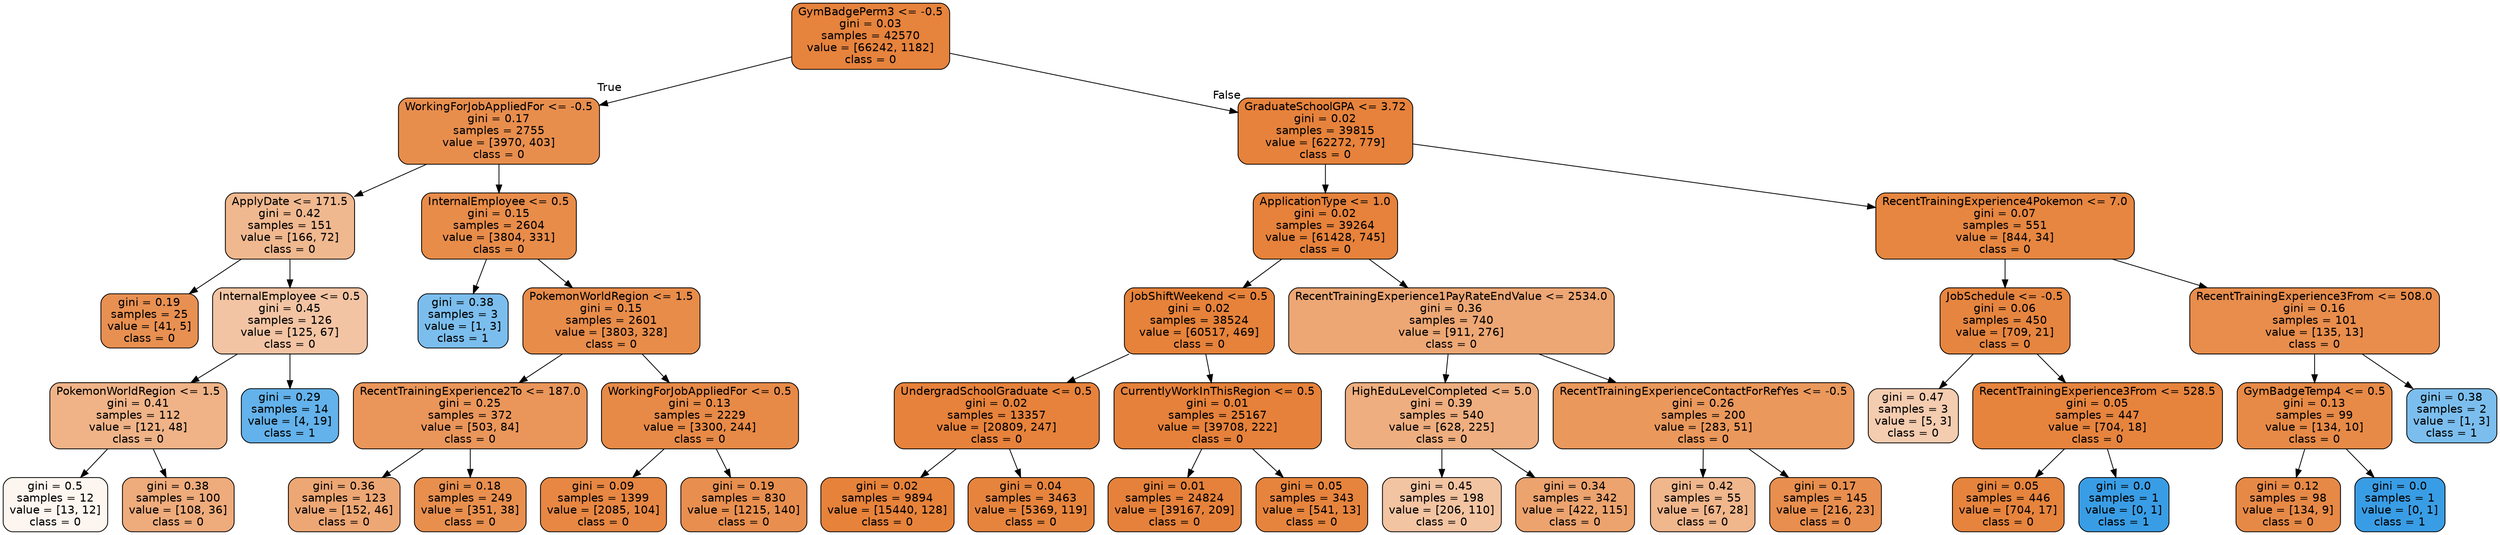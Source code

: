 digraph Tree {
node [shape=box, style="filled, rounded", color="black", fontname=helvetica] ;
edge [fontname=helvetica] ;
0 [label="GymBadgePerm3 <= -0.5\ngini = 0.03\nsamples = 42570\nvalue = [66242, 1182]\nclass = 0", fillcolor="#e58139fa"] ;
1 [label="WorkingForJobAppliedFor <= -0.5\ngini = 0.17\nsamples = 2755\nvalue = [3970, 403]\nclass = 0", fillcolor="#e58139e5"] ;
0 -> 1 [labeldistance=2.5, labelangle=45, headlabel="True"] ;
2 [label="ApplyDate <= 171.5\ngini = 0.42\nsamples = 151\nvalue = [166, 72]\nclass = 0", fillcolor="#e5813990"] ;
1 -> 2 ;
3 [label="gini = 0.19\nsamples = 25\nvalue = [41, 5]\nclass = 0", fillcolor="#e58139e0"] ;
2 -> 3 ;
4 [label="InternalEmployee <= 0.5\ngini = 0.45\nsamples = 126\nvalue = [125, 67]\nclass = 0", fillcolor="#e5813976"] ;
2 -> 4 ;
5 [label="PokemonWorldRegion <= 1.5\ngini = 0.41\nsamples = 112\nvalue = [121, 48]\nclass = 0", fillcolor="#e581399a"] ;
4 -> 5 ;
6 [label="gini = 0.5\nsamples = 12\nvalue = [13, 12]\nclass = 0", fillcolor="#e5813914"] ;
5 -> 6 ;
7 [label="gini = 0.38\nsamples = 100\nvalue = [108, 36]\nclass = 0", fillcolor="#e58139aa"] ;
5 -> 7 ;
8 [label="gini = 0.29\nsamples = 14\nvalue = [4, 19]\nclass = 1", fillcolor="#399de5c9"] ;
4 -> 8 ;
9 [label="InternalEmployee <= 0.5\ngini = 0.15\nsamples = 2604\nvalue = [3804, 331]\nclass = 0", fillcolor="#e58139e9"] ;
1 -> 9 ;
10 [label="gini = 0.38\nsamples = 3\nvalue = [1, 3]\nclass = 1", fillcolor="#399de5aa"] ;
9 -> 10 ;
11 [label="PokemonWorldRegion <= 1.5\ngini = 0.15\nsamples = 2601\nvalue = [3803, 328]\nclass = 0", fillcolor="#e58139e9"] ;
9 -> 11 ;
12 [label="RecentTrainingExperience2To <= 187.0\ngini = 0.25\nsamples = 372\nvalue = [503, 84]\nclass = 0", fillcolor="#e58139d4"] ;
11 -> 12 ;
13 [label="gini = 0.36\nsamples = 123\nvalue = [152, 46]\nclass = 0", fillcolor="#e58139b2"] ;
12 -> 13 ;
14 [label="gini = 0.18\nsamples = 249\nvalue = [351, 38]\nclass = 0", fillcolor="#e58139e3"] ;
12 -> 14 ;
15 [label="WorkingForJobAppliedFor <= 0.5\ngini = 0.13\nsamples = 2229\nvalue = [3300, 244]\nclass = 0", fillcolor="#e58139ec"] ;
11 -> 15 ;
16 [label="gini = 0.09\nsamples = 1399\nvalue = [2085, 104]\nclass = 0", fillcolor="#e58139f2"] ;
15 -> 16 ;
17 [label="gini = 0.19\nsamples = 830\nvalue = [1215, 140]\nclass = 0", fillcolor="#e58139e2"] ;
15 -> 17 ;
18 [label="GraduateSchoolGPA <= 3.72\ngini = 0.02\nsamples = 39815\nvalue = [62272, 779]\nclass = 0", fillcolor="#e58139fc"] ;
0 -> 18 [labeldistance=2.5, labelangle=-45, headlabel="False"] ;
19 [label="ApplicationType <= 1.0\ngini = 0.02\nsamples = 39264\nvalue = [61428, 745]\nclass = 0", fillcolor="#e58139fc"] ;
18 -> 19 ;
20 [label="JobShiftWeekend <= 0.5\ngini = 0.02\nsamples = 38524\nvalue = [60517, 469]\nclass = 0", fillcolor="#e58139fd"] ;
19 -> 20 ;
21 [label="UndergradSchoolGraduate <= 0.5\ngini = 0.02\nsamples = 13357\nvalue = [20809, 247]\nclass = 0", fillcolor="#e58139fc"] ;
20 -> 21 ;
22 [label="gini = 0.02\nsamples = 9894\nvalue = [15440, 128]\nclass = 0", fillcolor="#e58139fd"] ;
21 -> 22 ;
23 [label="gini = 0.04\nsamples = 3463\nvalue = [5369, 119]\nclass = 0", fillcolor="#e58139f9"] ;
21 -> 23 ;
24 [label="CurrentlyWorkInThisRegion <= 0.5\ngini = 0.01\nsamples = 25167\nvalue = [39708, 222]\nclass = 0", fillcolor="#e58139fe"] ;
20 -> 24 ;
25 [label="gini = 0.01\nsamples = 24824\nvalue = [39167, 209]\nclass = 0", fillcolor="#e58139fe"] ;
24 -> 25 ;
26 [label="gini = 0.05\nsamples = 343\nvalue = [541, 13]\nclass = 0", fillcolor="#e58139f9"] ;
24 -> 26 ;
27 [label="RecentTrainingExperience1PayRateEndValue <= 2534.0\ngini = 0.36\nsamples = 740\nvalue = [911, 276]\nclass = 0", fillcolor="#e58139b2"] ;
19 -> 27 ;
28 [label="HighEduLevelCompleted <= 5.0\ngini = 0.39\nsamples = 540\nvalue = [628, 225]\nclass = 0", fillcolor="#e58139a4"] ;
27 -> 28 ;
29 [label="gini = 0.45\nsamples = 198\nvalue = [206, 110]\nclass = 0", fillcolor="#e5813977"] ;
28 -> 29 ;
30 [label="gini = 0.34\nsamples = 342\nvalue = [422, 115]\nclass = 0", fillcolor="#e58139ba"] ;
28 -> 30 ;
31 [label="RecentTrainingExperienceContactForRefYes <= -0.5\ngini = 0.26\nsamples = 200\nvalue = [283, 51]\nclass = 0", fillcolor="#e58139d1"] ;
27 -> 31 ;
32 [label="gini = 0.42\nsamples = 55\nvalue = [67, 28]\nclass = 0", fillcolor="#e5813994"] ;
31 -> 32 ;
33 [label="gini = 0.17\nsamples = 145\nvalue = [216, 23]\nclass = 0", fillcolor="#e58139e4"] ;
31 -> 33 ;
34 [label="RecentTrainingExperience4Pokemon <= 7.0\ngini = 0.07\nsamples = 551\nvalue = [844, 34]\nclass = 0", fillcolor="#e58139f5"] ;
18 -> 34 ;
35 [label="JobSchedule <= -0.5\ngini = 0.06\nsamples = 450\nvalue = [709, 21]\nclass = 0", fillcolor="#e58139f7"] ;
34 -> 35 ;
36 [label="gini = 0.47\nsamples = 3\nvalue = [5, 3]\nclass = 0", fillcolor="#e5813966"] ;
35 -> 36 ;
37 [label="RecentTrainingExperience3From <= 528.5\ngini = 0.05\nsamples = 447\nvalue = [704, 18]\nclass = 0", fillcolor="#e58139f8"] ;
35 -> 37 ;
38 [label="gini = 0.05\nsamples = 446\nvalue = [704, 17]\nclass = 0", fillcolor="#e58139f9"] ;
37 -> 38 ;
39 [label="gini = 0.0\nsamples = 1\nvalue = [0, 1]\nclass = 1", fillcolor="#399de5ff"] ;
37 -> 39 ;
40 [label="RecentTrainingExperience3From <= 508.0\ngini = 0.16\nsamples = 101\nvalue = [135, 13]\nclass = 0", fillcolor="#e58139e6"] ;
34 -> 40 ;
41 [label="GymBadgeTemp4 <= 0.5\ngini = 0.13\nsamples = 99\nvalue = [134, 10]\nclass = 0", fillcolor="#e58139ec"] ;
40 -> 41 ;
42 [label="gini = 0.12\nsamples = 98\nvalue = [134, 9]\nclass = 0", fillcolor="#e58139ee"] ;
41 -> 42 ;
43 [label="gini = 0.0\nsamples = 1\nvalue = [0, 1]\nclass = 1", fillcolor="#399de5ff"] ;
41 -> 43 ;
44 [label="gini = 0.38\nsamples = 2\nvalue = [1, 3]\nclass = 1", fillcolor="#399de5aa"] ;
40 -> 44 ;
}